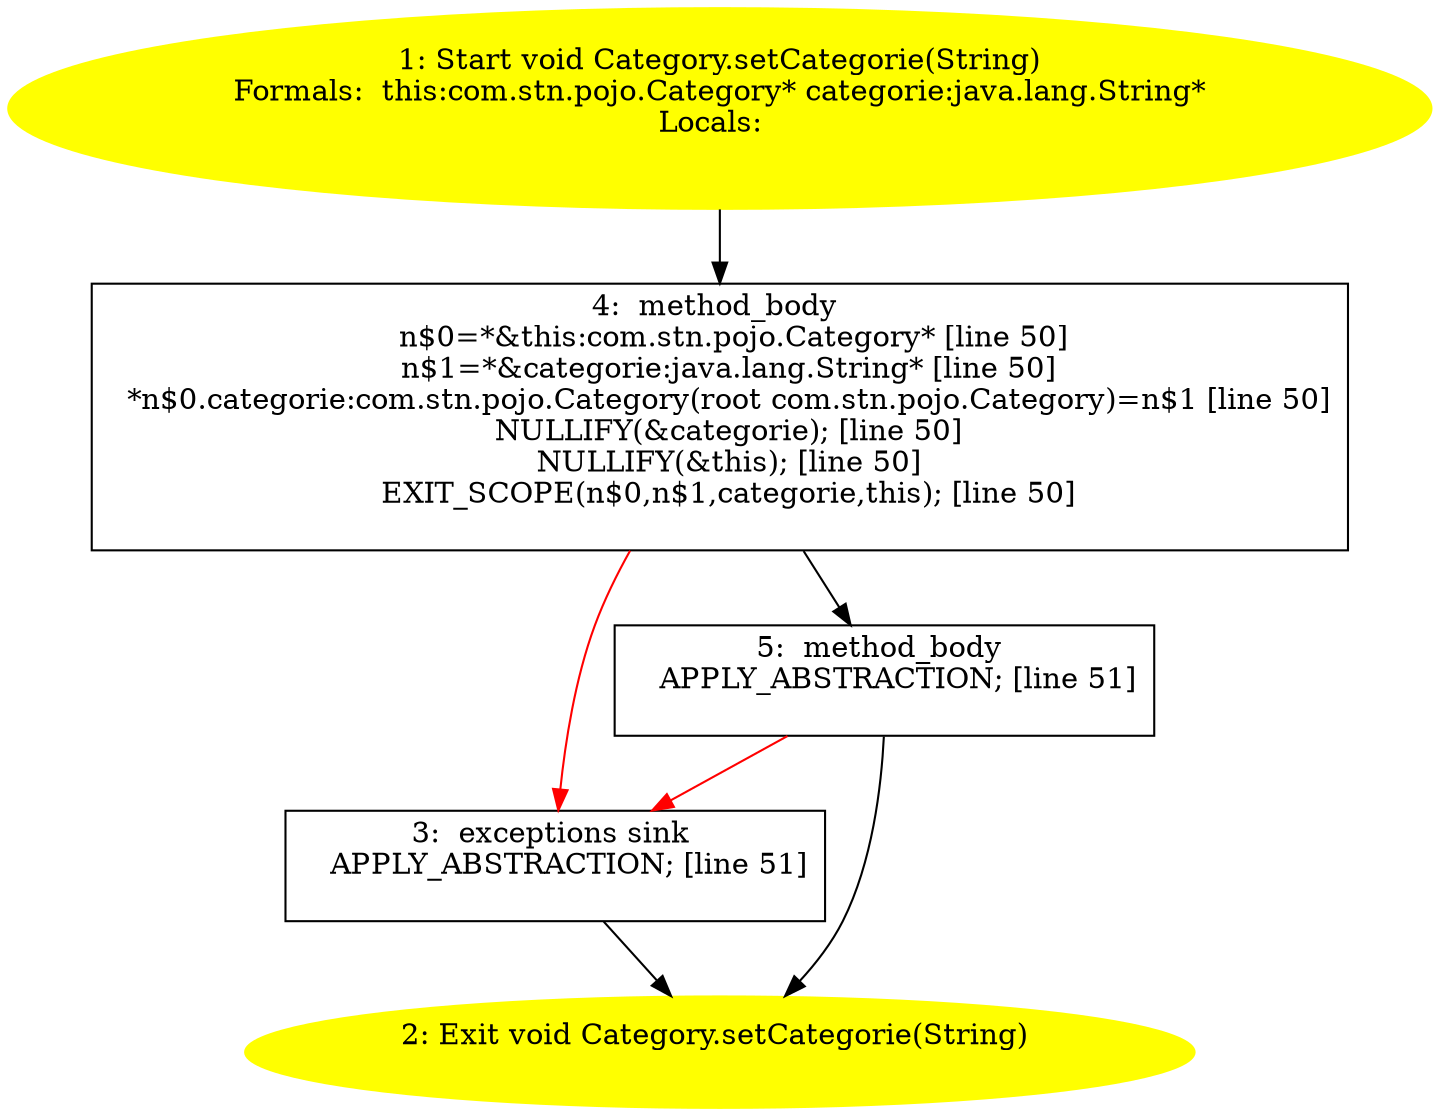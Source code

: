 /* @generated */
digraph cfg {
"com.stn.pojo.Category.setCategorie(java.lang.String):void.fd2f0492e12a3b1ebf8c62ed257a131f_1" [label="1: Start void Category.setCategorie(String)\nFormals:  this:com.stn.pojo.Category* categorie:java.lang.String*\nLocals:  \n  " color=yellow style=filled]
	

	 "com.stn.pojo.Category.setCategorie(java.lang.String):void.fd2f0492e12a3b1ebf8c62ed257a131f_1" -> "com.stn.pojo.Category.setCategorie(java.lang.String):void.fd2f0492e12a3b1ebf8c62ed257a131f_4" ;
"com.stn.pojo.Category.setCategorie(java.lang.String):void.fd2f0492e12a3b1ebf8c62ed257a131f_2" [label="2: Exit void Category.setCategorie(String) \n  " color=yellow style=filled]
	

"com.stn.pojo.Category.setCategorie(java.lang.String):void.fd2f0492e12a3b1ebf8c62ed257a131f_3" [label="3:  exceptions sink \n   APPLY_ABSTRACTION; [line 51]\n " shape="box"]
	

	 "com.stn.pojo.Category.setCategorie(java.lang.String):void.fd2f0492e12a3b1ebf8c62ed257a131f_3" -> "com.stn.pojo.Category.setCategorie(java.lang.String):void.fd2f0492e12a3b1ebf8c62ed257a131f_2" ;
"com.stn.pojo.Category.setCategorie(java.lang.String):void.fd2f0492e12a3b1ebf8c62ed257a131f_4" [label="4:  method_body \n   n$0=*&this:com.stn.pojo.Category* [line 50]\n  n$1=*&categorie:java.lang.String* [line 50]\n  *n$0.categorie:com.stn.pojo.Category(root com.stn.pojo.Category)=n$1 [line 50]\n  NULLIFY(&categorie); [line 50]\n  NULLIFY(&this); [line 50]\n  EXIT_SCOPE(n$0,n$1,categorie,this); [line 50]\n " shape="box"]
	

	 "com.stn.pojo.Category.setCategorie(java.lang.String):void.fd2f0492e12a3b1ebf8c62ed257a131f_4" -> "com.stn.pojo.Category.setCategorie(java.lang.String):void.fd2f0492e12a3b1ebf8c62ed257a131f_5" ;
	 "com.stn.pojo.Category.setCategorie(java.lang.String):void.fd2f0492e12a3b1ebf8c62ed257a131f_4" -> "com.stn.pojo.Category.setCategorie(java.lang.String):void.fd2f0492e12a3b1ebf8c62ed257a131f_3" [color="red" ];
"com.stn.pojo.Category.setCategorie(java.lang.String):void.fd2f0492e12a3b1ebf8c62ed257a131f_5" [label="5:  method_body \n   APPLY_ABSTRACTION; [line 51]\n " shape="box"]
	

	 "com.stn.pojo.Category.setCategorie(java.lang.String):void.fd2f0492e12a3b1ebf8c62ed257a131f_5" -> "com.stn.pojo.Category.setCategorie(java.lang.String):void.fd2f0492e12a3b1ebf8c62ed257a131f_2" ;
	 "com.stn.pojo.Category.setCategorie(java.lang.String):void.fd2f0492e12a3b1ebf8c62ed257a131f_5" -> "com.stn.pojo.Category.setCategorie(java.lang.String):void.fd2f0492e12a3b1ebf8c62ed257a131f_3" [color="red" ];
}
